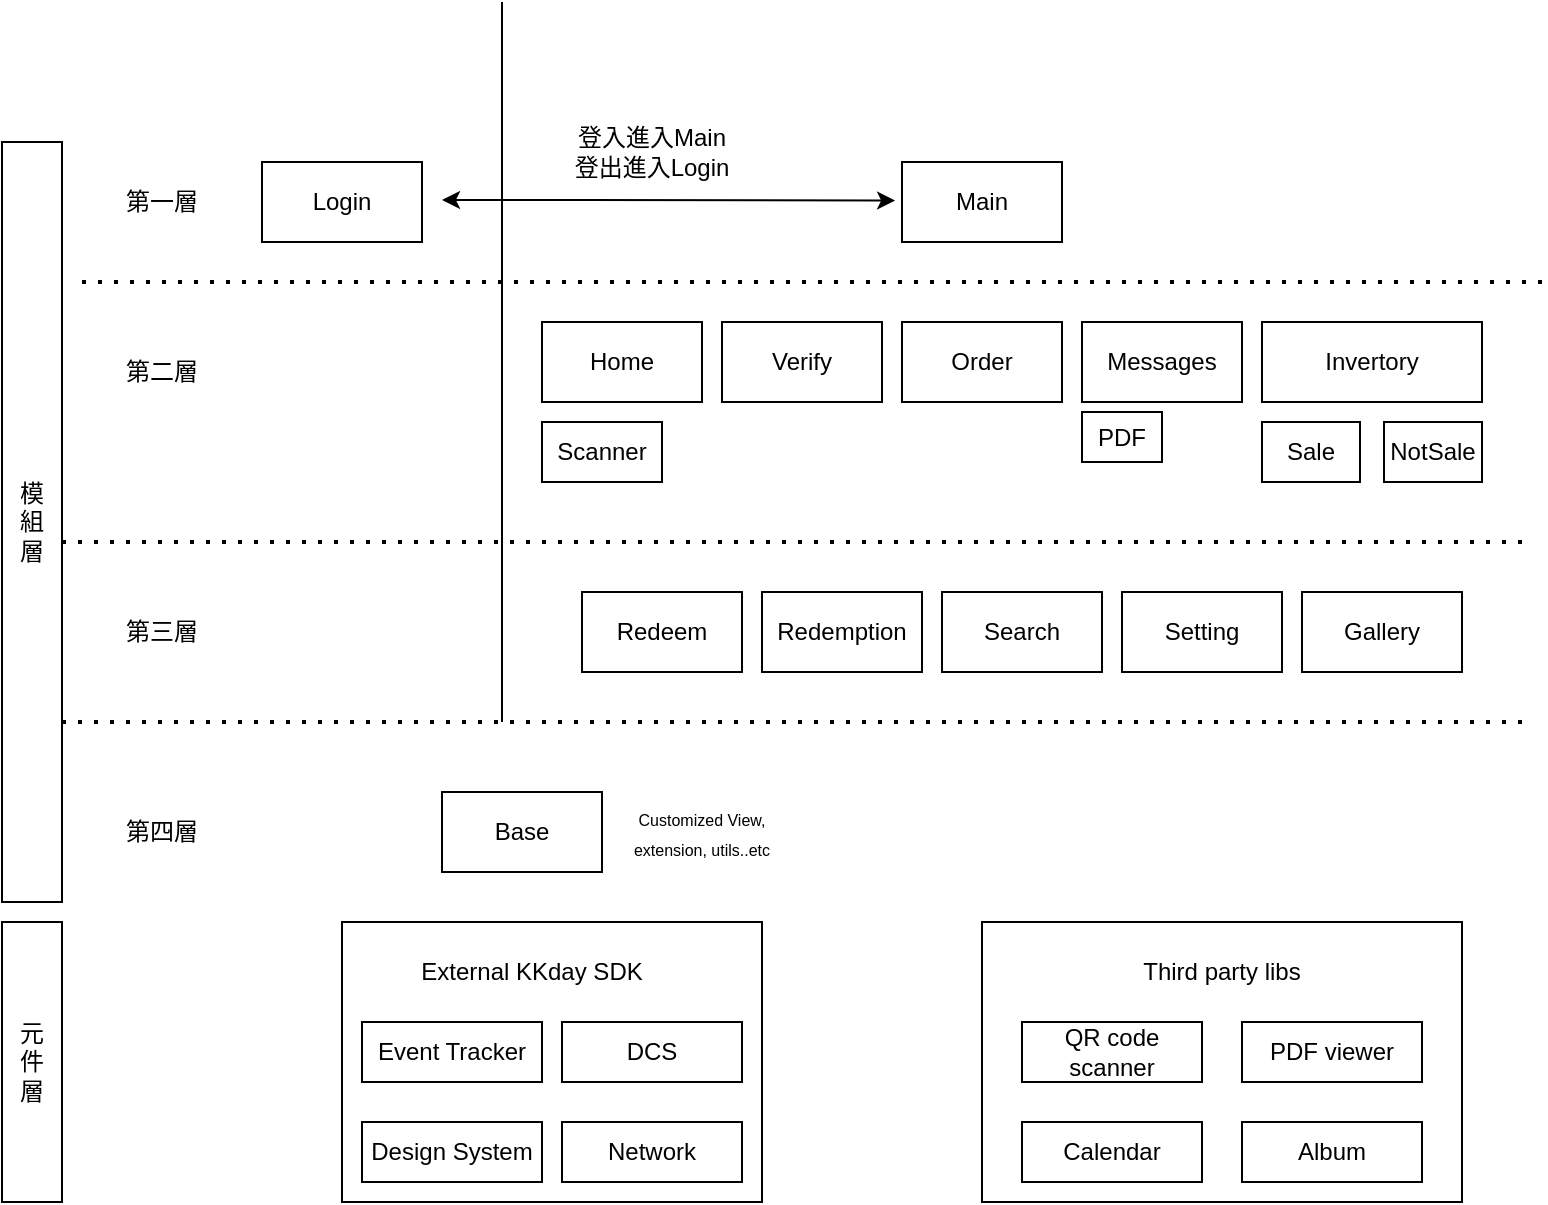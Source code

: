 <mxfile version="20.3.3" type="github">
  <diagram id="prtHgNgQTEPvFCAcTncT" name="Page-1">
    <mxGraphModel dx="1041" dy="1650" grid="1" gridSize="10" guides="1" tooltips="1" connect="1" arrows="1" fold="1" page="1" pageScale="1" pageWidth="827" pageHeight="1169" math="0" shadow="0">
      <root>
        <mxCell id="0" />
        <mxCell id="1" parent="0" />
        <mxCell id="d2LNnyX05cyg0gEU-21Z-1" value="元&lt;br&gt;件&lt;br&gt;層" style="rounded=0;whiteSpace=wrap;html=1;" vertex="1" parent="1">
          <mxGeometry x="170" y="420" width="30" height="140" as="geometry" />
        </mxCell>
        <mxCell id="d2LNnyX05cyg0gEU-21Z-19" value="模&lt;br&gt;組&lt;br&gt;層" style="rounded=0;whiteSpace=wrap;html=1;" vertex="1" parent="1">
          <mxGeometry x="170" y="30" width="30" height="380" as="geometry" />
        </mxCell>
        <mxCell id="d2LNnyX05cyg0gEU-21Z-24" value="Login" style="rounded=0;whiteSpace=wrap;html=1;" vertex="1" parent="1">
          <mxGeometry x="300" y="40" width="80" height="40" as="geometry" />
        </mxCell>
        <mxCell id="d2LNnyX05cyg0gEU-21Z-25" value="Base" style="rounded=0;whiteSpace=wrap;html=1;" vertex="1" parent="1">
          <mxGeometry x="390" y="355" width="80" height="40" as="geometry" />
        </mxCell>
        <mxCell id="d2LNnyX05cyg0gEU-21Z-26" value="Main" style="rounded=0;whiteSpace=wrap;html=1;" vertex="1" parent="1">
          <mxGeometry x="620" y="40" width="80" height="40" as="geometry" />
        </mxCell>
        <mxCell id="d2LNnyX05cyg0gEU-21Z-27" value="Home" style="rounded=0;whiteSpace=wrap;html=1;" vertex="1" parent="1">
          <mxGeometry x="440" y="120" width="80" height="40" as="geometry" />
        </mxCell>
        <mxCell id="d2LNnyX05cyg0gEU-21Z-28" value="Verify" style="rounded=0;whiteSpace=wrap;html=1;" vertex="1" parent="1">
          <mxGeometry x="530" y="120" width="80" height="40" as="geometry" />
        </mxCell>
        <mxCell id="d2LNnyX05cyg0gEU-21Z-29" value="Order" style="rounded=0;whiteSpace=wrap;html=1;" vertex="1" parent="1">
          <mxGeometry x="620" y="120" width="80" height="40" as="geometry" />
        </mxCell>
        <mxCell id="d2LNnyX05cyg0gEU-21Z-30" value="Messages" style="rounded=0;whiteSpace=wrap;html=1;" vertex="1" parent="1">
          <mxGeometry x="710" y="120" width="80" height="40" as="geometry" />
        </mxCell>
        <mxCell id="d2LNnyX05cyg0gEU-21Z-32" value="Invertory" style="rounded=0;whiteSpace=wrap;html=1;" vertex="1" parent="1">
          <mxGeometry x="800" y="120" width="110" height="40" as="geometry" />
        </mxCell>
        <mxCell id="d2LNnyX05cyg0gEU-21Z-33" value="Sale" style="rounded=0;whiteSpace=wrap;html=1;" vertex="1" parent="1">
          <mxGeometry x="800" y="170" width="49" height="30" as="geometry" />
        </mxCell>
        <mxCell id="d2LNnyX05cyg0gEU-21Z-34" value="NotSale" style="rounded=0;whiteSpace=wrap;html=1;" vertex="1" parent="1">
          <mxGeometry x="861" y="170" width="49" height="30" as="geometry" />
        </mxCell>
        <mxCell id="d2LNnyX05cyg0gEU-21Z-37" value="Setting" style="rounded=0;whiteSpace=wrap;html=1;" vertex="1" parent="1">
          <mxGeometry x="730" y="255" width="80" height="40" as="geometry" />
        </mxCell>
        <mxCell id="d2LNnyX05cyg0gEU-21Z-39" value="" style="endArrow=none;dashed=1;html=1;dashPattern=1 3;strokeWidth=2;rounded=0;" edge="1" parent="1">
          <mxGeometry width="50" height="50" relative="1" as="geometry">
            <mxPoint x="210" y="100" as="sourcePoint" />
            <mxPoint x="940" y="100" as="targetPoint" />
          </mxGeometry>
        </mxCell>
        <mxCell id="d2LNnyX05cyg0gEU-21Z-40" value="第一層" style="text;html=1;strokeColor=none;fillColor=none;align=center;verticalAlign=middle;whiteSpace=wrap;rounded=0;" vertex="1" parent="1">
          <mxGeometry x="220" y="45" width="60" height="30" as="geometry" />
        </mxCell>
        <mxCell id="d2LNnyX05cyg0gEU-21Z-41" value="第二層" style="text;html=1;strokeColor=none;fillColor=none;align=center;verticalAlign=middle;whiteSpace=wrap;rounded=0;" vertex="1" parent="1">
          <mxGeometry x="220" y="130" width="60" height="30" as="geometry" />
        </mxCell>
        <mxCell id="d2LNnyX05cyg0gEU-21Z-42" value="第三層" style="text;html=1;strokeColor=none;fillColor=none;align=center;verticalAlign=middle;whiteSpace=wrap;rounded=0;" vertex="1" parent="1">
          <mxGeometry x="220" y="260" width="60" height="30" as="geometry" />
        </mxCell>
        <mxCell id="d2LNnyX05cyg0gEU-21Z-44" value="" style="endArrow=none;dashed=1;html=1;dashPattern=1 3;strokeWidth=2;rounded=0;" edge="1" parent="1">
          <mxGeometry width="50" height="50" relative="1" as="geometry">
            <mxPoint x="200" y="230" as="sourcePoint" />
            <mxPoint x="930" y="230" as="targetPoint" />
          </mxGeometry>
        </mxCell>
        <mxCell id="d2LNnyX05cyg0gEU-21Z-45" value="第四層" style="text;html=1;strokeColor=none;fillColor=none;align=center;verticalAlign=middle;whiteSpace=wrap;rounded=0;" vertex="1" parent="1">
          <mxGeometry x="220" y="360" width="60" height="30" as="geometry" />
        </mxCell>
        <mxCell id="d2LNnyX05cyg0gEU-21Z-46" value="" style="endArrow=none;dashed=1;html=1;dashPattern=1 3;strokeWidth=2;rounded=0;" edge="1" parent="1">
          <mxGeometry width="50" height="50" relative="1" as="geometry">
            <mxPoint x="200" y="320" as="sourcePoint" />
            <mxPoint x="930" y="320" as="targetPoint" />
          </mxGeometry>
        </mxCell>
        <mxCell id="d2LNnyX05cyg0gEU-21Z-47" value="" style="group" vertex="1" connectable="0" parent="1">
          <mxGeometry x="660" y="420" width="240" height="140" as="geometry" />
        </mxCell>
        <mxCell id="d2LNnyX05cyg0gEU-21Z-20" value="" style="rounded=0;whiteSpace=wrap;html=1;" vertex="1" parent="d2LNnyX05cyg0gEU-21Z-47">
          <mxGeometry width="240" height="140" as="geometry" />
        </mxCell>
        <mxCell id="d2LNnyX05cyg0gEU-21Z-14" value="QR code scanner" style="rounded=0;whiteSpace=wrap;html=1;" vertex="1" parent="d2LNnyX05cyg0gEU-21Z-47">
          <mxGeometry x="20" y="50" width="90" height="30" as="geometry" />
        </mxCell>
        <mxCell id="d2LNnyX05cyg0gEU-21Z-16" value="Calendar" style="rounded=0;whiteSpace=wrap;html=1;" vertex="1" parent="d2LNnyX05cyg0gEU-21Z-47">
          <mxGeometry x="20" y="100" width="90" height="30" as="geometry" />
        </mxCell>
        <mxCell id="d2LNnyX05cyg0gEU-21Z-17" value="Album" style="rounded=0;whiteSpace=wrap;html=1;" vertex="1" parent="d2LNnyX05cyg0gEU-21Z-47">
          <mxGeometry x="130" y="100" width="90" height="30" as="geometry" />
        </mxCell>
        <mxCell id="d2LNnyX05cyg0gEU-21Z-18" value="PDF viewer" style="rounded=0;whiteSpace=wrap;html=1;" vertex="1" parent="d2LNnyX05cyg0gEU-21Z-47">
          <mxGeometry x="130" y="50" width="90" height="30" as="geometry" />
        </mxCell>
        <mxCell id="d2LNnyX05cyg0gEU-21Z-23" value="Third party libs" style="text;html=1;strokeColor=none;fillColor=none;align=center;verticalAlign=middle;whiteSpace=wrap;rounded=0;" vertex="1" parent="d2LNnyX05cyg0gEU-21Z-47">
          <mxGeometry x="55" y="10" width="130" height="30" as="geometry" />
        </mxCell>
        <mxCell id="d2LNnyX05cyg0gEU-21Z-48" value="" style="group" vertex="1" connectable="0" parent="1">
          <mxGeometry x="340" y="420" width="210" height="140" as="geometry" />
        </mxCell>
        <mxCell id="d2LNnyX05cyg0gEU-21Z-10" value="" style="rounded=0;whiteSpace=wrap;html=1;" vertex="1" parent="d2LNnyX05cyg0gEU-21Z-48">
          <mxGeometry width="210" height="140" as="geometry" />
        </mxCell>
        <mxCell id="d2LNnyX05cyg0gEU-21Z-6" value="Design System" style="rounded=0;whiteSpace=wrap;html=1;" vertex="1" parent="d2LNnyX05cyg0gEU-21Z-48">
          <mxGeometry x="10" y="100" width="90" height="30" as="geometry" />
        </mxCell>
        <mxCell id="d2LNnyX05cyg0gEU-21Z-7" value="Event Tracker" style="rounded=0;whiteSpace=wrap;html=1;" vertex="1" parent="d2LNnyX05cyg0gEU-21Z-48">
          <mxGeometry x="10" y="50" width="90" height="30" as="geometry" />
        </mxCell>
        <mxCell id="d2LNnyX05cyg0gEU-21Z-8" value="Network" style="rounded=0;whiteSpace=wrap;html=1;" vertex="1" parent="d2LNnyX05cyg0gEU-21Z-48">
          <mxGeometry x="110" y="100" width="90" height="30" as="geometry" />
        </mxCell>
        <mxCell id="d2LNnyX05cyg0gEU-21Z-9" value="DCS" style="rounded=0;whiteSpace=wrap;html=1;" vertex="1" parent="d2LNnyX05cyg0gEU-21Z-48">
          <mxGeometry x="110" y="50" width="90" height="30" as="geometry" />
        </mxCell>
        <mxCell id="d2LNnyX05cyg0gEU-21Z-12" value="External KKday SDK" style="text;html=1;strokeColor=none;fillColor=none;align=center;verticalAlign=middle;whiteSpace=wrap;rounded=0;" vertex="1" parent="d2LNnyX05cyg0gEU-21Z-48">
          <mxGeometry x="30" y="10" width="130" height="30" as="geometry" />
        </mxCell>
        <mxCell id="d2LNnyX05cyg0gEU-21Z-49" value="" style="endArrow=none;html=1;rounded=0;" edge="1" parent="1">
          <mxGeometry width="50" height="50" relative="1" as="geometry">
            <mxPoint x="420" y="320" as="sourcePoint" />
            <mxPoint x="420" y="-40" as="targetPoint" />
          </mxGeometry>
        </mxCell>
        <mxCell id="d2LNnyX05cyg0gEU-21Z-51" value="" style="endArrow=classic;startArrow=classic;html=1;rounded=0;entryX=-0.043;entryY=0.482;entryDx=0;entryDy=0;entryPerimeter=0;" edge="1" parent="1" target="d2LNnyX05cyg0gEU-21Z-26">
          <mxGeometry width="50" height="50" relative="1" as="geometry">
            <mxPoint x="390" y="59" as="sourcePoint" />
            <mxPoint x="470" y="10" as="targetPoint" />
            <Array as="points">
              <mxPoint x="460" y="59" />
            </Array>
          </mxGeometry>
        </mxCell>
        <mxCell id="d2LNnyX05cyg0gEU-21Z-52" value="登入進入Main&lt;br&gt;登出進入Login" style="text;html=1;strokeColor=none;fillColor=none;align=center;verticalAlign=middle;whiteSpace=wrap;rounded=0;" vertex="1" parent="1">
          <mxGeometry x="440" y="20" width="110" height="30" as="geometry" />
        </mxCell>
        <mxCell id="d2LNnyX05cyg0gEU-21Z-56" value="&lt;font style=&quot;font-size: 8px;&quot;&gt;Customized View, extension, utils..etc&lt;/font&gt;" style="text;html=1;strokeColor=none;fillColor=none;align=center;verticalAlign=middle;whiteSpace=wrap;rounded=0;" vertex="1" parent="1">
          <mxGeometry x="470" y="360" width="100" height="30" as="geometry" />
        </mxCell>
        <mxCell id="d2LNnyX05cyg0gEU-21Z-57" value="PDF" style="rounded=0;whiteSpace=wrap;html=1;" vertex="1" parent="1">
          <mxGeometry x="710" y="165" width="40" height="25" as="geometry" />
        </mxCell>
        <mxCell id="d2LNnyX05cyg0gEU-21Z-58" value="Gallery" style="rounded=0;whiteSpace=wrap;html=1;" vertex="1" parent="1">
          <mxGeometry x="820" y="255" width="80" height="40" as="geometry" />
        </mxCell>
        <mxCell id="d2LNnyX05cyg0gEU-21Z-59" value="Search" style="rounded=0;whiteSpace=wrap;html=1;" vertex="1" parent="1">
          <mxGeometry x="640" y="255" width="80" height="40" as="geometry" />
        </mxCell>
        <mxCell id="d2LNnyX05cyg0gEU-21Z-60" value="Redeem" style="rounded=0;whiteSpace=wrap;html=1;" vertex="1" parent="1">
          <mxGeometry x="460" y="255" width="80" height="40" as="geometry" />
        </mxCell>
        <mxCell id="d2LNnyX05cyg0gEU-21Z-61" value="Redemption" style="rounded=0;whiteSpace=wrap;html=1;" vertex="1" parent="1">
          <mxGeometry x="550" y="255" width="80" height="40" as="geometry" />
        </mxCell>
        <mxCell id="d2LNnyX05cyg0gEU-21Z-62" value="Scanner" style="rounded=0;whiteSpace=wrap;html=1;" vertex="1" parent="1">
          <mxGeometry x="440" y="170" width="60" height="30" as="geometry" />
        </mxCell>
      </root>
    </mxGraphModel>
  </diagram>
</mxfile>
